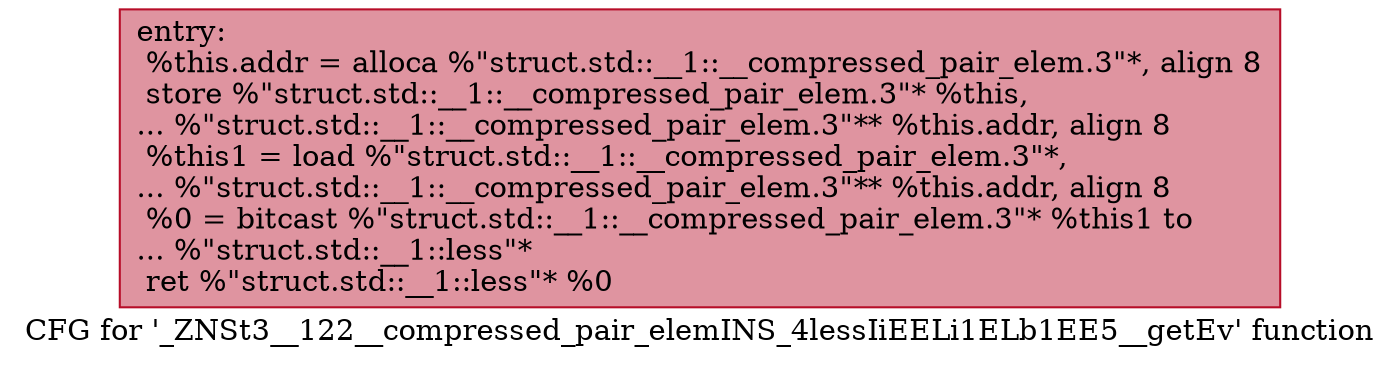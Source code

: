 digraph "CFG for '_ZNSt3__122__compressed_pair_elemINS_4lessIiEELi1ELb1EE5__getEv' function" {
	label="CFG for '_ZNSt3__122__compressed_pair_elemINS_4lessIiEELi1ELb1EE5__getEv' function";

	Node0x60000255cd40 [shape=record,color="#b70d28ff", style=filled, fillcolor="#b70d2870",label="{entry:\l  %this.addr = alloca %\"struct.std::__1::__compressed_pair_elem.3\"*, align 8\l  store %\"struct.std::__1::__compressed_pair_elem.3\"* %this,\l... %\"struct.std::__1::__compressed_pair_elem.3\"** %this.addr, align 8\l  %this1 = load %\"struct.std::__1::__compressed_pair_elem.3\"*,\l... %\"struct.std::__1::__compressed_pair_elem.3\"** %this.addr, align 8\l  %0 = bitcast %\"struct.std::__1::__compressed_pair_elem.3\"* %this1 to\l... %\"struct.std::__1::less\"*\l  ret %\"struct.std::__1::less\"* %0\l}"];
}

